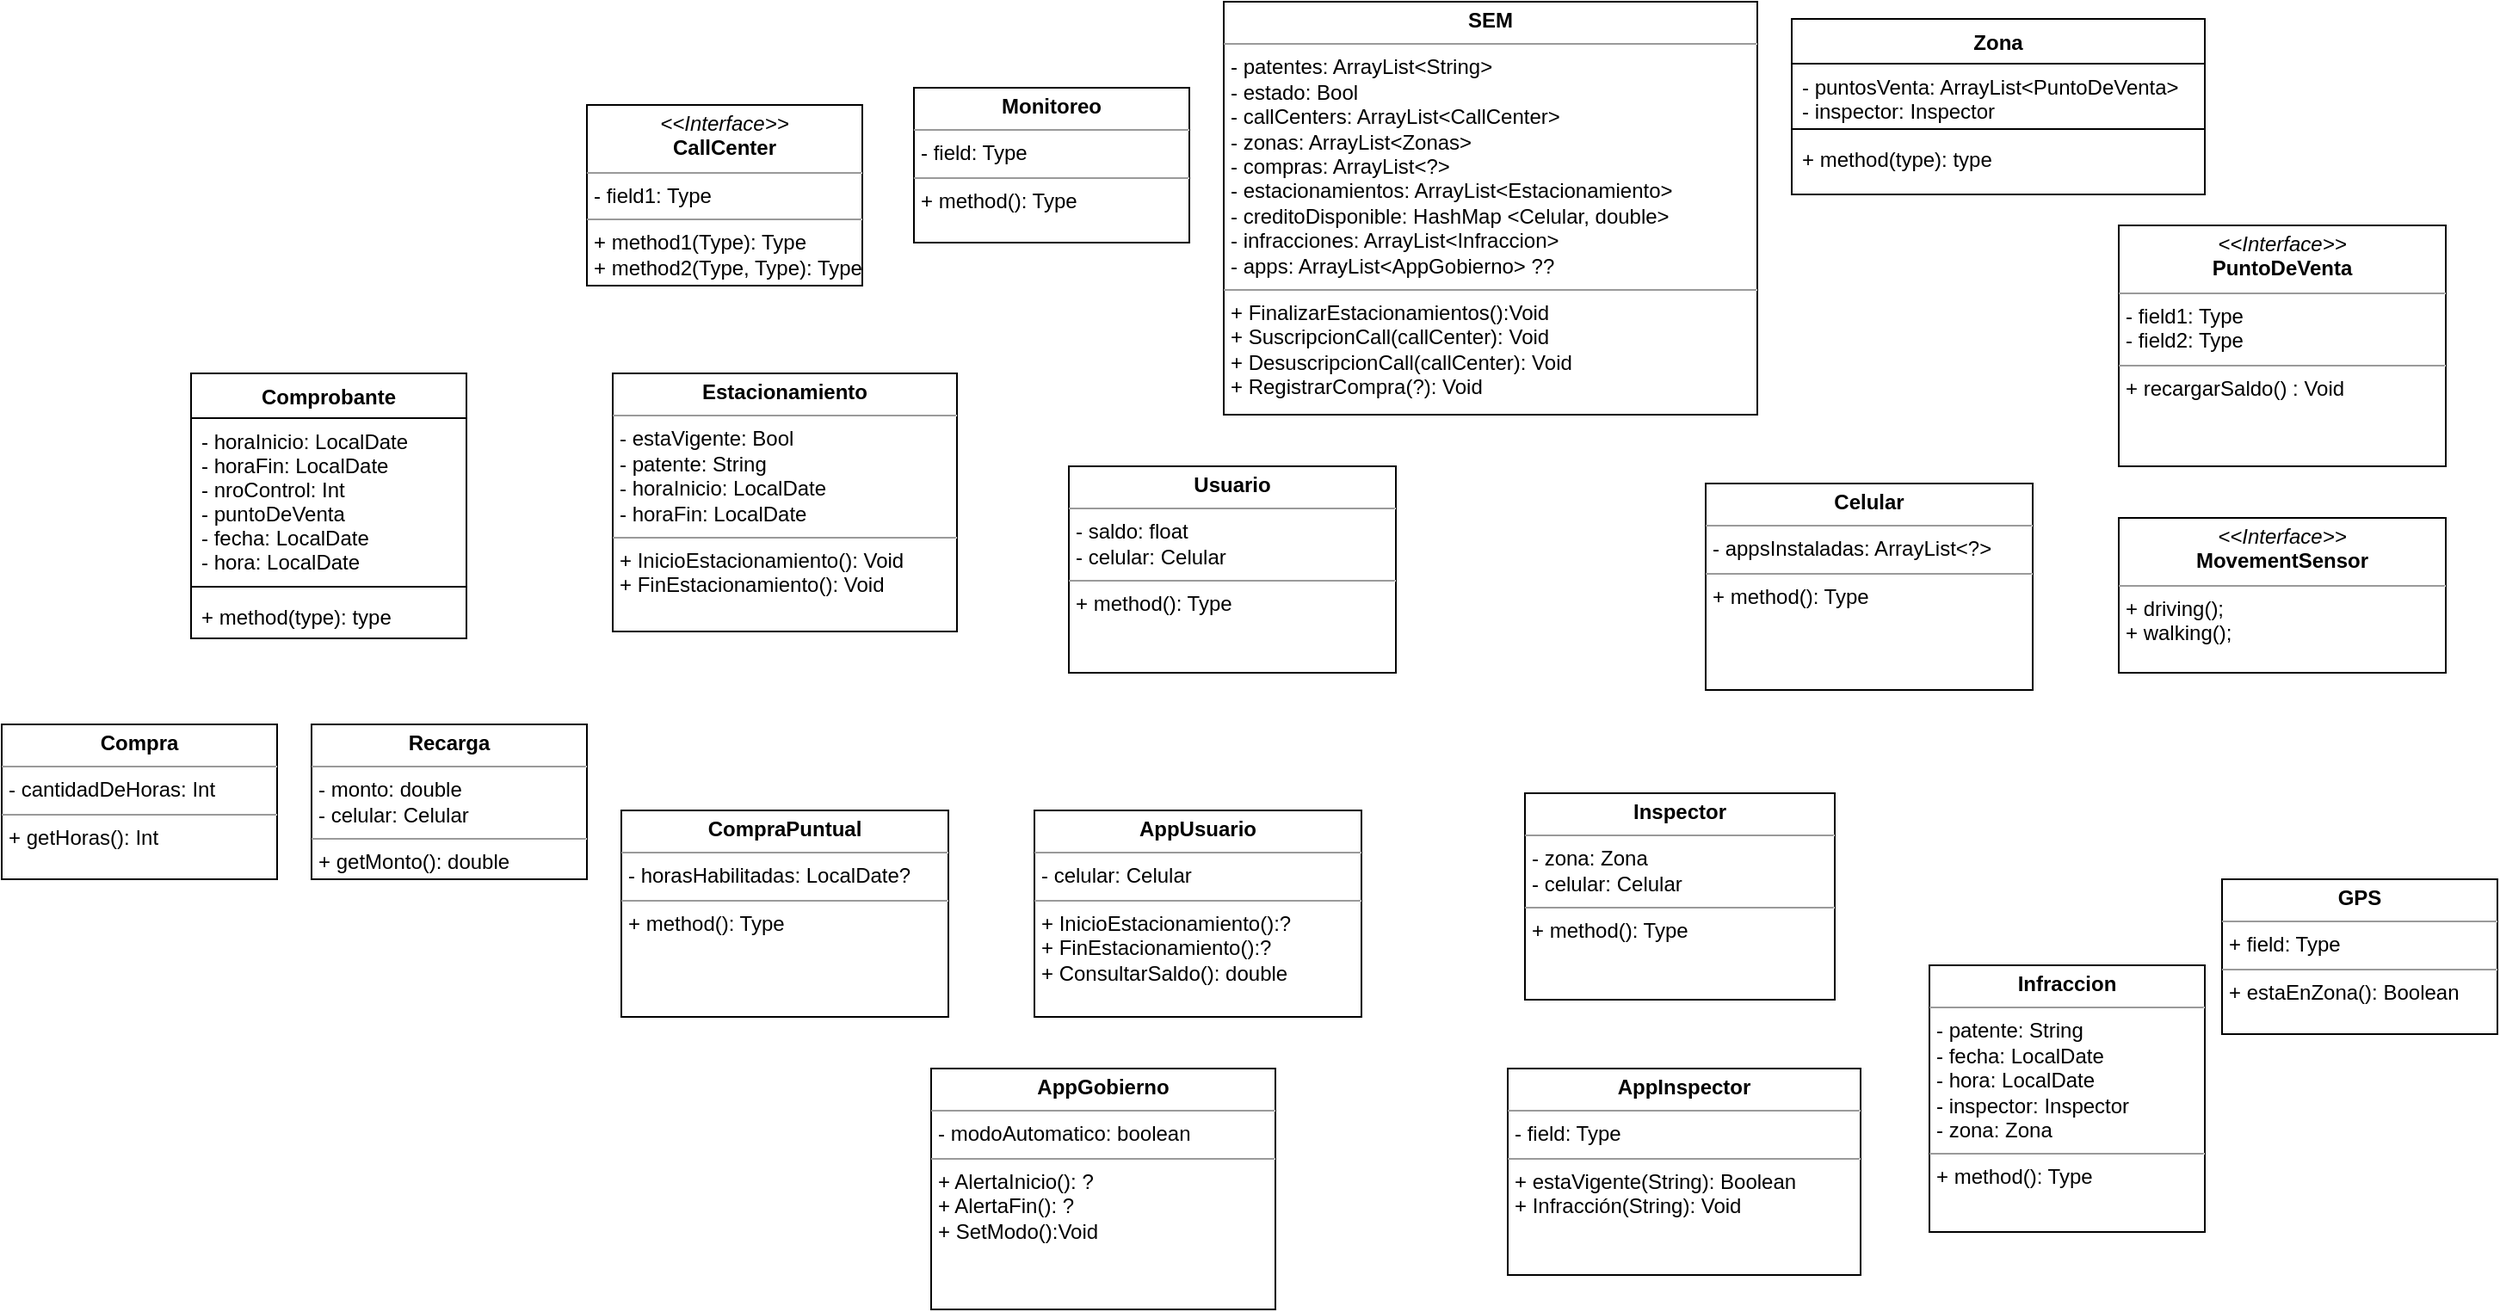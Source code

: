 <mxfile version="13.7.9" type="device"><diagram id="zWDdYugNEqTmdTYot4DA" name="Página-1"><mxGraphModel dx="3124" dy="919" grid="1" gridSize="10" guides="1" tooltips="1" connect="1" arrows="1" fold="1" page="1" pageScale="1" pageWidth="1169" pageHeight="827" math="0" shadow="0"><root><mxCell id="0"/><mxCell id="1" parent="0"/><mxCell id="Cveqip_SLvgrmcc0p-iW-1" value="&lt;p style=&quot;margin: 0px ; margin-top: 4px ; text-align: center&quot;&gt;&lt;b&gt;SEM&lt;/b&gt;&lt;/p&gt;&lt;hr size=&quot;1&quot;&gt;&lt;p style=&quot;margin: 0px ; margin-left: 4px&quot;&gt;- patentes: ArrayList&amp;lt;String&amp;gt;&lt;/p&gt;&lt;p style=&quot;margin: 0px ; margin-left: 4px&quot;&gt;- estado: Bool&lt;/p&gt;&lt;p style=&quot;margin: 0px ; margin-left: 4px&quot;&gt;- callCenters: ArrayList&amp;lt;CallCenter&amp;gt;&lt;/p&gt;&lt;p style=&quot;margin: 0px ; margin-left: 4px&quot;&gt;- zonas: ArrayList&amp;lt;Zonas&amp;gt;&lt;/p&gt;&lt;p style=&quot;margin: 0px ; margin-left: 4px&quot;&gt;- compras: ArrayList&amp;lt;?&amp;gt;&lt;/p&gt;&lt;p style=&quot;margin: 0px ; margin-left: 4px&quot;&gt;- estacionamientos: ArrayList&amp;lt;Estacionamiento&amp;gt;&lt;/p&gt;&lt;p style=&quot;margin: 0px ; margin-left: 4px&quot;&gt;- creditoDisponible: HashMap &amp;lt;Celular, double&amp;gt;&lt;/p&gt;&lt;p style=&quot;margin: 0px ; margin-left: 4px&quot;&gt;- infracciones: ArrayList&amp;lt;Infraccion&amp;gt;&lt;/p&gt;&lt;p style=&quot;margin: 0px ; margin-left: 4px&quot;&gt;- apps: ArrayList&amp;lt;AppGobierno&amp;gt; ??&lt;/p&gt;&lt;hr size=&quot;1&quot;&gt;&lt;p style=&quot;margin: 0px ; margin-left: 4px&quot;&gt;+ FinalizarEstacionamientos():Void&lt;/p&gt;&lt;p style=&quot;margin: 0px ; margin-left: 4px&quot;&gt;+ SuscripcionCall(callCenter): Void&lt;/p&gt;&lt;p style=&quot;margin: 0px ; margin-left: 4px&quot;&gt;+ DesuscripcionCall(callCenter): Void&lt;br&gt;&lt;/p&gt;&lt;p style=&quot;margin: 0px ; margin-left: 4px&quot;&gt;+ RegistrarCompra(?): Void&lt;/p&gt;" style="verticalAlign=top;align=left;overflow=fill;fontSize=12;fontFamily=Helvetica;html=1;" vertex="1" parent="1"><mxGeometry x="410" width="310" height="240" as="geometry"/></mxCell><mxCell id="Cveqip_SLvgrmcc0p-iW-2" value="&lt;p style=&quot;margin: 0px ; margin-top: 4px ; text-align: center&quot;&gt;&lt;i&gt;&amp;lt;&amp;lt;Interface&amp;gt;&amp;gt;&lt;/i&gt;&lt;br&gt;&lt;b&gt;PuntoDeVenta&lt;/b&gt;&lt;/p&gt;&lt;hr size=&quot;1&quot;&gt;&lt;p style=&quot;margin: 0px ; margin-left: 4px&quot;&gt;- field1: Type&lt;br&gt;- field2: Type&lt;/p&gt;&lt;hr size=&quot;1&quot;&gt;&lt;p style=&quot;margin: 0px ; margin-left: 4px&quot;&gt;+ recargarSaldo() : Void&lt;/p&gt;" style="verticalAlign=top;align=left;overflow=fill;fontSize=12;fontFamily=Helvetica;html=1;" vertex="1" parent="1"><mxGeometry x="930" y="130" width="190" height="140" as="geometry"/></mxCell><mxCell id="Cveqip_SLvgrmcc0p-iW-3" value="&lt;p style=&quot;margin: 0px ; margin-top: 4px ; text-align: center&quot;&gt;&lt;b&gt;CompraPuntual&lt;/b&gt;&lt;/p&gt;&lt;hr size=&quot;1&quot;&gt;&lt;p style=&quot;margin: 0px ; margin-left: 4px&quot;&gt;- horasHabilitadas: LocalDate?&lt;/p&gt;&lt;hr size=&quot;1&quot;&gt;&lt;p style=&quot;margin: 0px ; margin-left: 4px&quot;&gt;+ method(): Type&lt;/p&gt;" style="verticalAlign=top;align=left;overflow=fill;fontSize=12;fontFamily=Helvetica;html=1;" vertex="1" parent="1"><mxGeometry x="60" y="470" width="190" height="120" as="geometry"/></mxCell><mxCell id="Cveqip_SLvgrmcc0p-iW-4" value="&lt;p style=&quot;margin: 0px ; margin-top: 4px ; text-align: center&quot;&gt;&lt;b&gt;AppUsuario&lt;/b&gt;&lt;/p&gt;&lt;hr size=&quot;1&quot;&gt;&lt;p style=&quot;margin: 0px ; margin-left: 4px&quot;&gt;- celular: Celular&lt;/p&gt;&lt;hr size=&quot;1&quot;&gt;&lt;p style=&quot;margin: 0px ; margin-left: 4px&quot;&gt;+ InicioEstacionamiento():?&lt;/p&gt;&lt;p style=&quot;margin: 0px ; margin-left: 4px&quot;&gt;+ FinEstacionamiento():?&lt;br&gt;&lt;/p&gt;&lt;p style=&quot;margin: 0px ; margin-left: 4px&quot;&gt;+ ConsultarSaldo(): double&lt;/p&gt;" style="verticalAlign=top;align=left;overflow=fill;fontSize=12;fontFamily=Helvetica;html=1;" vertex="1" parent="1"><mxGeometry x="300" y="470" width="190" height="120" as="geometry"/></mxCell><mxCell id="Cveqip_SLvgrmcc0p-iW-5" value="&lt;p style=&quot;margin: 0px ; margin-top: 4px ; text-align: center&quot;&gt;&lt;b&gt;Estacionamiento&lt;/b&gt;&lt;/p&gt;&lt;hr size=&quot;1&quot;&gt;&lt;p style=&quot;margin: 0px ; margin-left: 4px&quot;&gt;- estaVigente: Bool&lt;/p&gt;&lt;p style=&quot;margin: 0px ; margin-left: 4px&quot;&gt;- patente: String&lt;/p&gt;&lt;p style=&quot;margin: 0px ; margin-left: 4px&quot;&gt;- horaInicio: LocalDate&lt;/p&gt;&lt;p style=&quot;margin: 0px ; margin-left: 4px&quot;&gt;- horaFin: LocalDate&lt;/p&gt;&lt;hr size=&quot;1&quot;&gt;&lt;p style=&quot;margin: 0px ; margin-left: 4px&quot;&gt;+ InicioEstacionamiento(): Void&lt;/p&gt;&lt;p style=&quot;margin: 0px ; margin-left: 4px&quot;&gt;+ FinEstacionamiento(): Void&lt;/p&gt;" style="verticalAlign=top;align=left;overflow=fill;fontSize=12;fontFamily=Helvetica;html=1;" vertex="1" parent="1"><mxGeometry x="55" y="216" width="200" height="150" as="geometry"/></mxCell><mxCell id="Cveqip_SLvgrmcc0p-iW-6" value="&lt;p style=&quot;margin: 0px ; margin-top: 4px ; text-align: center&quot;&gt;&lt;b&gt;Usuario&lt;/b&gt;&lt;/p&gt;&lt;hr size=&quot;1&quot;&gt;&lt;p style=&quot;margin: 0px ; margin-left: 4px&quot;&gt;- saldo: float&lt;/p&gt;&lt;p style=&quot;margin: 0px ; margin-left: 4px&quot;&gt;- celular: Celular&lt;/p&gt;&lt;hr size=&quot;1&quot;&gt;&lt;p style=&quot;margin: 0px ; margin-left: 4px&quot;&gt;+ method(): Type&lt;/p&gt;" style="verticalAlign=top;align=left;overflow=fill;fontSize=12;fontFamily=Helvetica;html=1;" vertex="1" parent="1"><mxGeometry x="320" y="270" width="190" height="120" as="geometry"/></mxCell><mxCell id="Cveqip_SLvgrmcc0p-iW-8" value="&lt;p style=&quot;margin: 0px ; margin-top: 4px ; text-align: center&quot;&gt;&lt;b&gt;Inspector&lt;/b&gt;&lt;/p&gt;&lt;hr size=&quot;1&quot;&gt;&lt;p style=&quot;margin: 0px ; margin-left: 4px&quot;&gt;- zona: Zona&lt;/p&gt;&lt;p style=&quot;margin: 0px ; margin-left: 4px&quot;&gt;- celular: Celular&lt;/p&gt;&lt;hr size=&quot;1&quot;&gt;&lt;p style=&quot;margin: 0px ; margin-left: 4px&quot;&gt;+ method(): Type&lt;/p&gt;" style="verticalAlign=top;align=left;overflow=fill;fontSize=12;fontFamily=Helvetica;html=1;" vertex="1" parent="1"><mxGeometry x="585" y="460" width="180" height="120" as="geometry"/></mxCell><mxCell id="Cveqip_SLvgrmcc0p-iW-9" value="&lt;p style=&quot;margin: 0px ; margin-top: 4px ; text-align: center&quot;&gt;&lt;b&gt;Celular&lt;/b&gt;&lt;/p&gt;&lt;hr size=&quot;1&quot;&gt;&lt;p style=&quot;margin: 0px ; margin-left: 4px&quot;&gt;- appsInstaladas: ArrayList&amp;lt;?&amp;gt;&lt;/p&gt;&lt;hr size=&quot;1&quot;&gt;&lt;p style=&quot;margin: 0px ; margin-left: 4px&quot;&gt;+ method(): Type&lt;/p&gt;" style="verticalAlign=top;align=left;overflow=fill;fontSize=12;fontFamily=Helvetica;html=1;" vertex="1" parent="1"><mxGeometry x="690" y="280" width="190" height="120" as="geometry"/></mxCell><mxCell id="Cveqip_SLvgrmcc0p-iW-20" value="Zona" style="swimlane;fontStyle=1;align=center;verticalAlign=top;childLayout=stackLayout;horizontal=1;startSize=26;horizontalStack=0;resizeParent=1;resizeParentMax=0;resizeLast=0;collapsible=1;marginBottom=0;" vertex="1" parent="1"><mxGeometry x="740" y="10" width="240" height="102" as="geometry"/></mxCell><mxCell id="Cveqip_SLvgrmcc0p-iW-21" value="- puntosVenta: ArrayList&lt;PuntoDeVenta&gt;&#10;- inspector: Inspector" style="text;strokeColor=none;fillColor=none;align=left;verticalAlign=top;spacingLeft=4;spacingRight=4;overflow=hidden;rotatable=0;points=[[0,0.5],[1,0.5]];portConstraint=eastwest;" vertex="1" parent="Cveqip_SLvgrmcc0p-iW-20"><mxGeometry y="26" width="240" height="34" as="geometry"/></mxCell><mxCell id="Cveqip_SLvgrmcc0p-iW-22" value="" style="line;strokeWidth=1;fillColor=none;align=left;verticalAlign=middle;spacingTop=-1;spacingLeft=3;spacingRight=3;rotatable=0;labelPosition=right;points=[];portConstraint=eastwest;" vertex="1" parent="Cveqip_SLvgrmcc0p-iW-20"><mxGeometry y="60" width="240" height="8" as="geometry"/></mxCell><mxCell id="Cveqip_SLvgrmcc0p-iW-23" value="+ method(type): type" style="text;strokeColor=none;fillColor=none;align=left;verticalAlign=top;spacingLeft=4;spacingRight=4;overflow=hidden;rotatable=0;points=[[0,0.5],[1,0.5]];portConstraint=eastwest;" vertex="1" parent="Cveqip_SLvgrmcc0p-iW-20"><mxGeometry y="68" width="240" height="34" as="geometry"/></mxCell><mxCell id="Cveqip_SLvgrmcc0p-iW-11" value="&lt;p style=&quot;margin: 0px ; margin-top: 4px ; text-align: center&quot;&gt;&lt;b&gt;AppInspector&lt;/b&gt;&lt;/p&gt;&lt;hr size=&quot;1&quot;&gt;&lt;p style=&quot;margin: 0px ; margin-left: 4px&quot;&gt;- field: Type&lt;/p&gt;&lt;hr size=&quot;1&quot;&gt;&lt;p style=&quot;margin: 0px ; margin-left: 4px&quot;&gt;+ estaVigente(String): Boolean&lt;/p&gt;&lt;p style=&quot;margin: 0px ; margin-left: 4px&quot;&gt;+ Infracción(String): Void&lt;/p&gt;" style="verticalAlign=top;align=left;overflow=fill;fontSize=12;fontFamily=Helvetica;html=1;" vertex="1" parent="1"><mxGeometry x="575" y="620" width="205" height="120" as="geometry"/></mxCell><mxCell id="Cveqip_SLvgrmcc0p-iW-12" value="&lt;p style=&quot;margin: 0px ; margin-top: 4px ; text-align: center&quot;&gt;&lt;b&gt;AppGobierno&lt;/b&gt;&lt;/p&gt;&lt;hr size=&quot;1&quot;&gt;&lt;p style=&quot;margin: 0px ; margin-left: 4px&quot;&gt;&lt;span&gt;- modoAutomatico: boolean&lt;/span&gt;&lt;br&gt;&lt;/p&gt;&lt;hr size=&quot;1&quot;&gt;&lt;p style=&quot;margin: 0px ; margin-left: 4px&quot;&gt;+ AlertaInicio(): ?&lt;/p&gt;&lt;p style=&quot;margin: 0px ; margin-left: 4px&quot;&gt;+ AlertaFin(): ?&lt;br&gt;&lt;/p&gt;&lt;p style=&quot;margin: 0px ; margin-left: 4px&quot;&gt;+ SetModo():Void&lt;/p&gt;" style="verticalAlign=top;align=left;overflow=fill;fontSize=12;fontFamily=Helvetica;html=1;" vertex="1" parent="1"><mxGeometry x="240" y="620" width="200" height="140" as="geometry"/></mxCell><mxCell id="Cveqip_SLvgrmcc0p-iW-13" value="&lt;p style=&quot;margin: 0px ; margin-top: 4px ; text-align: center&quot;&gt;&lt;b&gt;Monitoreo&lt;/b&gt;&lt;/p&gt;&lt;hr size=&quot;1&quot;&gt;&lt;p style=&quot;margin: 0px ; margin-left: 4px&quot;&gt;- field: Type&lt;/p&gt;&lt;hr size=&quot;1&quot;&gt;&lt;p style=&quot;margin: 0px ; margin-left: 4px&quot;&gt;+ method(): Type&lt;/p&gt;" style="verticalAlign=top;align=left;overflow=fill;fontSize=12;fontFamily=Helvetica;html=1;" vertex="1" parent="1"><mxGeometry x="230" y="50" width="160" height="90" as="geometry"/></mxCell><mxCell id="Cveqip_SLvgrmcc0p-iW-14" value="&lt;p style=&quot;margin: 0px ; margin-top: 4px ; text-align: center&quot;&gt;&lt;i&gt;&amp;lt;&amp;lt;Interface&amp;gt;&amp;gt;&lt;/i&gt;&lt;br&gt;&lt;b&gt;CallCenter&lt;/b&gt;&lt;/p&gt;&lt;hr size=&quot;1&quot;&gt;&lt;p style=&quot;margin: 0px ; margin-left: 4px&quot;&gt;- field1: Type&lt;br&gt;&lt;/p&gt;&lt;hr size=&quot;1&quot;&gt;&lt;p style=&quot;margin: 0px ; margin-left: 4px&quot;&gt;+ method1(Type): Type&lt;br&gt;+ method2(Type, Type): Type&lt;/p&gt;" style="verticalAlign=top;align=left;overflow=fill;fontSize=12;fontFamily=Helvetica;html=1;" vertex="1" parent="1"><mxGeometry x="40" y="60" width="160" height="105" as="geometry"/></mxCell><mxCell id="Cveqip_SLvgrmcc0p-iW-29" value="&lt;p style=&quot;margin: 0px ; margin-top: 4px ; text-align: center&quot;&gt;&lt;b&gt;Compra&lt;/b&gt;&lt;/p&gt;&lt;hr size=&quot;1&quot;&gt;&lt;p style=&quot;margin: 0px ; margin-left: 4px&quot;&gt;- cantidadDeHoras: Int&lt;/p&gt;&lt;hr size=&quot;1&quot;&gt;&lt;p style=&quot;margin: 0px ; margin-left: 4px&quot;&gt;+ getHoras(): Int&lt;/p&gt;" style="verticalAlign=top;align=left;overflow=fill;fontSize=12;fontFamily=Helvetica;html=1;" vertex="1" parent="1"><mxGeometry x="-300" y="420" width="160" height="90" as="geometry"/></mxCell><mxCell id="Cveqip_SLvgrmcc0p-iW-30" value="&lt;p style=&quot;margin: 0px ; margin-top: 4px ; text-align: center&quot;&gt;&lt;b&gt;Recarga&lt;/b&gt;&lt;/p&gt;&lt;hr size=&quot;1&quot;&gt;&lt;p style=&quot;margin: 0px ; margin-left: 4px&quot;&gt;- monto: double&lt;/p&gt;&lt;p style=&quot;margin: 0px ; margin-left: 4px&quot;&gt;- celular: Celular&lt;/p&gt;&lt;hr size=&quot;1&quot;&gt;&lt;p style=&quot;margin: 0px ; margin-left: 4px&quot;&gt;+ getMonto(): double&lt;/p&gt;" style="verticalAlign=top;align=left;overflow=fill;fontSize=12;fontFamily=Helvetica;html=1;" vertex="1" parent="1"><mxGeometry x="-120" y="420" width="160" height="90" as="geometry"/></mxCell><mxCell id="Cveqip_SLvgrmcc0p-iW-31" value="&lt;p style=&quot;margin: 0px ; margin-top: 4px ; text-align: center&quot;&gt;&lt;b&gt;Infraccion&lt;/b&gt;&lt;/p&gt;&lt;hr size=&quot;1&quot;&gt;&lt;p style=&quot;margin: 0px ; margin-left: 4px&quot;&gt;- patente: String&lt;/p&gt;&lt;p style=&quot;margin: 0px ; margin-left: 4px&quot;&gt;- fecha: LocalDate&lt;/p&gt;&lt;p style=&quot;margin: 0px ; margin-left: 4px&quot;&gt;- hora: LocalDate&lt;/p&gt;&lt;p style=&quot;margin: 0px ; margin-left: 4px&quot;&gt;- inspector: Inspector&lt;/p&gt;&lt;p style=&quot;margin: 0px ; margin-left: 4px&quot;&gt;- zona: Zona&lt;/p&gt;&lt;hr size=&quot;1&quot;&gt;&lt;p style=&quot;margin: 0px ; margin-left: 4px&quot;&gt;+ method(): Type&lt;/p&gt;" style="verticalAlign=top;align=left;overflow=fill;fontSize=12;fontFamily=Helvetica;html=1;" vertex="1" parent="1"><mxGeometry x="820" y="560" width="160" height="155" as="geometry"/></mxCell><mxCell id="Cveqip_SLvgrmcc0p-iW-32" value="&lt;p style=&quot;margin: 0px ; margin-top: 4px ; text-align: center&quot;&gt;&lt;i&gt;&amp;lt;&amp;lt;Interface&amp;gt;&amp;gt;&lt;/i&gt;&lt;br&gt;&lt;b&gt;MovementSensor&lt;/b&gt;&lt;/p&gt;&lt;hr size=&quot;1&quot;&gt;&lt;p style=&quot;margin: 0px ; margin-left: 4px&quot;&gt;&lt;span&gt;+ driving();&lt;/span&gt;&lt;br&gt;&lt;/p&gt;&lt;p style=&quot;margin: 0px ; margin-left: 4px&quot;&gt;+ walking();&lt;/p&gt;" style="verticalAlign=top;align=left;overflow=fill;fontSize=12;fontFamily=Helvetica;html=1;" vertex="1" parent="1"><mxGeometry x="930" y="300" width="190" height="90" as="geometry"/></mxCell><mxCell id="Cveqip_SLvgrmcc0p-iW-24" value="Comprobante" style="swimlane;fontStyle=1;align=center;verticalAlign=top;childLayout=stackLayout;horizontal=1;startSize=26;horizontalStack=0;resizeParent=1;resizeParentMax=0;resizeLast=0;collapsible=1;marginBottom=0;" vertex="1" parent="1"><mxGeometry x="-190" y="216" width="160" height="154" as="geometry"/></mxCell><mxCell id="Cveqip_SLvgrmcc0p-iW-25" value="- horaInicio: LocalDate&#10;- horaFin: LocalDate&#10;- nroControl: Int&#10;- puntoDeVenta&#10;- fecha: LocalDate&#10;- hora: LocalDate" style="text;strokeColor=none;fillColor=none;align=left;verticalAlign=top;spacingLeft=4;spacingRight=4;overflow=hidden;rotatable=0;points=[[0,0.5],[1,0.5]];portConstraint=eastwest;" vertex="1" parent="Cveqip_SLvgrmcc0p-iW-24"><mxGeometry y="26" width="160" height="94" as="geometry"/></mxCell><mxCell id="Cveqip_SLvgrmcc0p-iW-26" value="" style="line;strokeWidth=1;fillColor=none;align=left;verticalAlign=middle;spacingTop=-1;spacingLeft=3;spacingRight=3;rotatable=0;labelPosition=right;points=[];portConstraint=eastwest;" vertex="1" parent="Cveqip_SLvgrmcc0p-iW-24"><mxGeometry y="120" width="160" height="8" as="geometry"/></mxCell><mxCell id="Cveqip_SLvgrmcc0p-iW-27" value="+ method(type): type" style="text;strokeColor=none;fillColor=none;align=left;verticalAlign=top;spacingLeft=4;spacingRight=4;overflow=hidden;rotatable=0;points=[[0,0.5],[1,0.5]];portConstraint=eastwest;" vertex="1" parent="Cveqip_SLvgrmcc0p-iW-24"><mxGeometry y="128" width="160" height="26" as="geometry"/></mxCell><mxCell id="Cveqip_SLvgrmcc0p-iW-33" value="&lt;p style=&quot;margin: 0px ; margin-top: 4px ; text-align: center&quot;&gt;&lt;b&gt;GPS&lt;/b&gt;&lt;/p&gt;&lt;hr size=&quot;1&quot;&gt;&lt;p style=&quot;margin: 0px ; margin-left: 4px&quot;&gt;+ field: Type&lt;/p&gt;&lt;hr size=&quot;1&quot;&gt;&lt;p style=&quot;margin: 0px ; margin-left: 4px&quot;&gt;+ estaEnZona(): Boolean&lt;/p&gt;" style="verticalAlign=top;align=left;overflow=fill;fontSize=12;fontFamily=Helvetica;html=1;" vertex="1" parent="1"><mxGeometry x="990" y="510" width="160" height="90" as="geometry"/></mxCell></root></mxGraphModel></diagram></mxfile>
